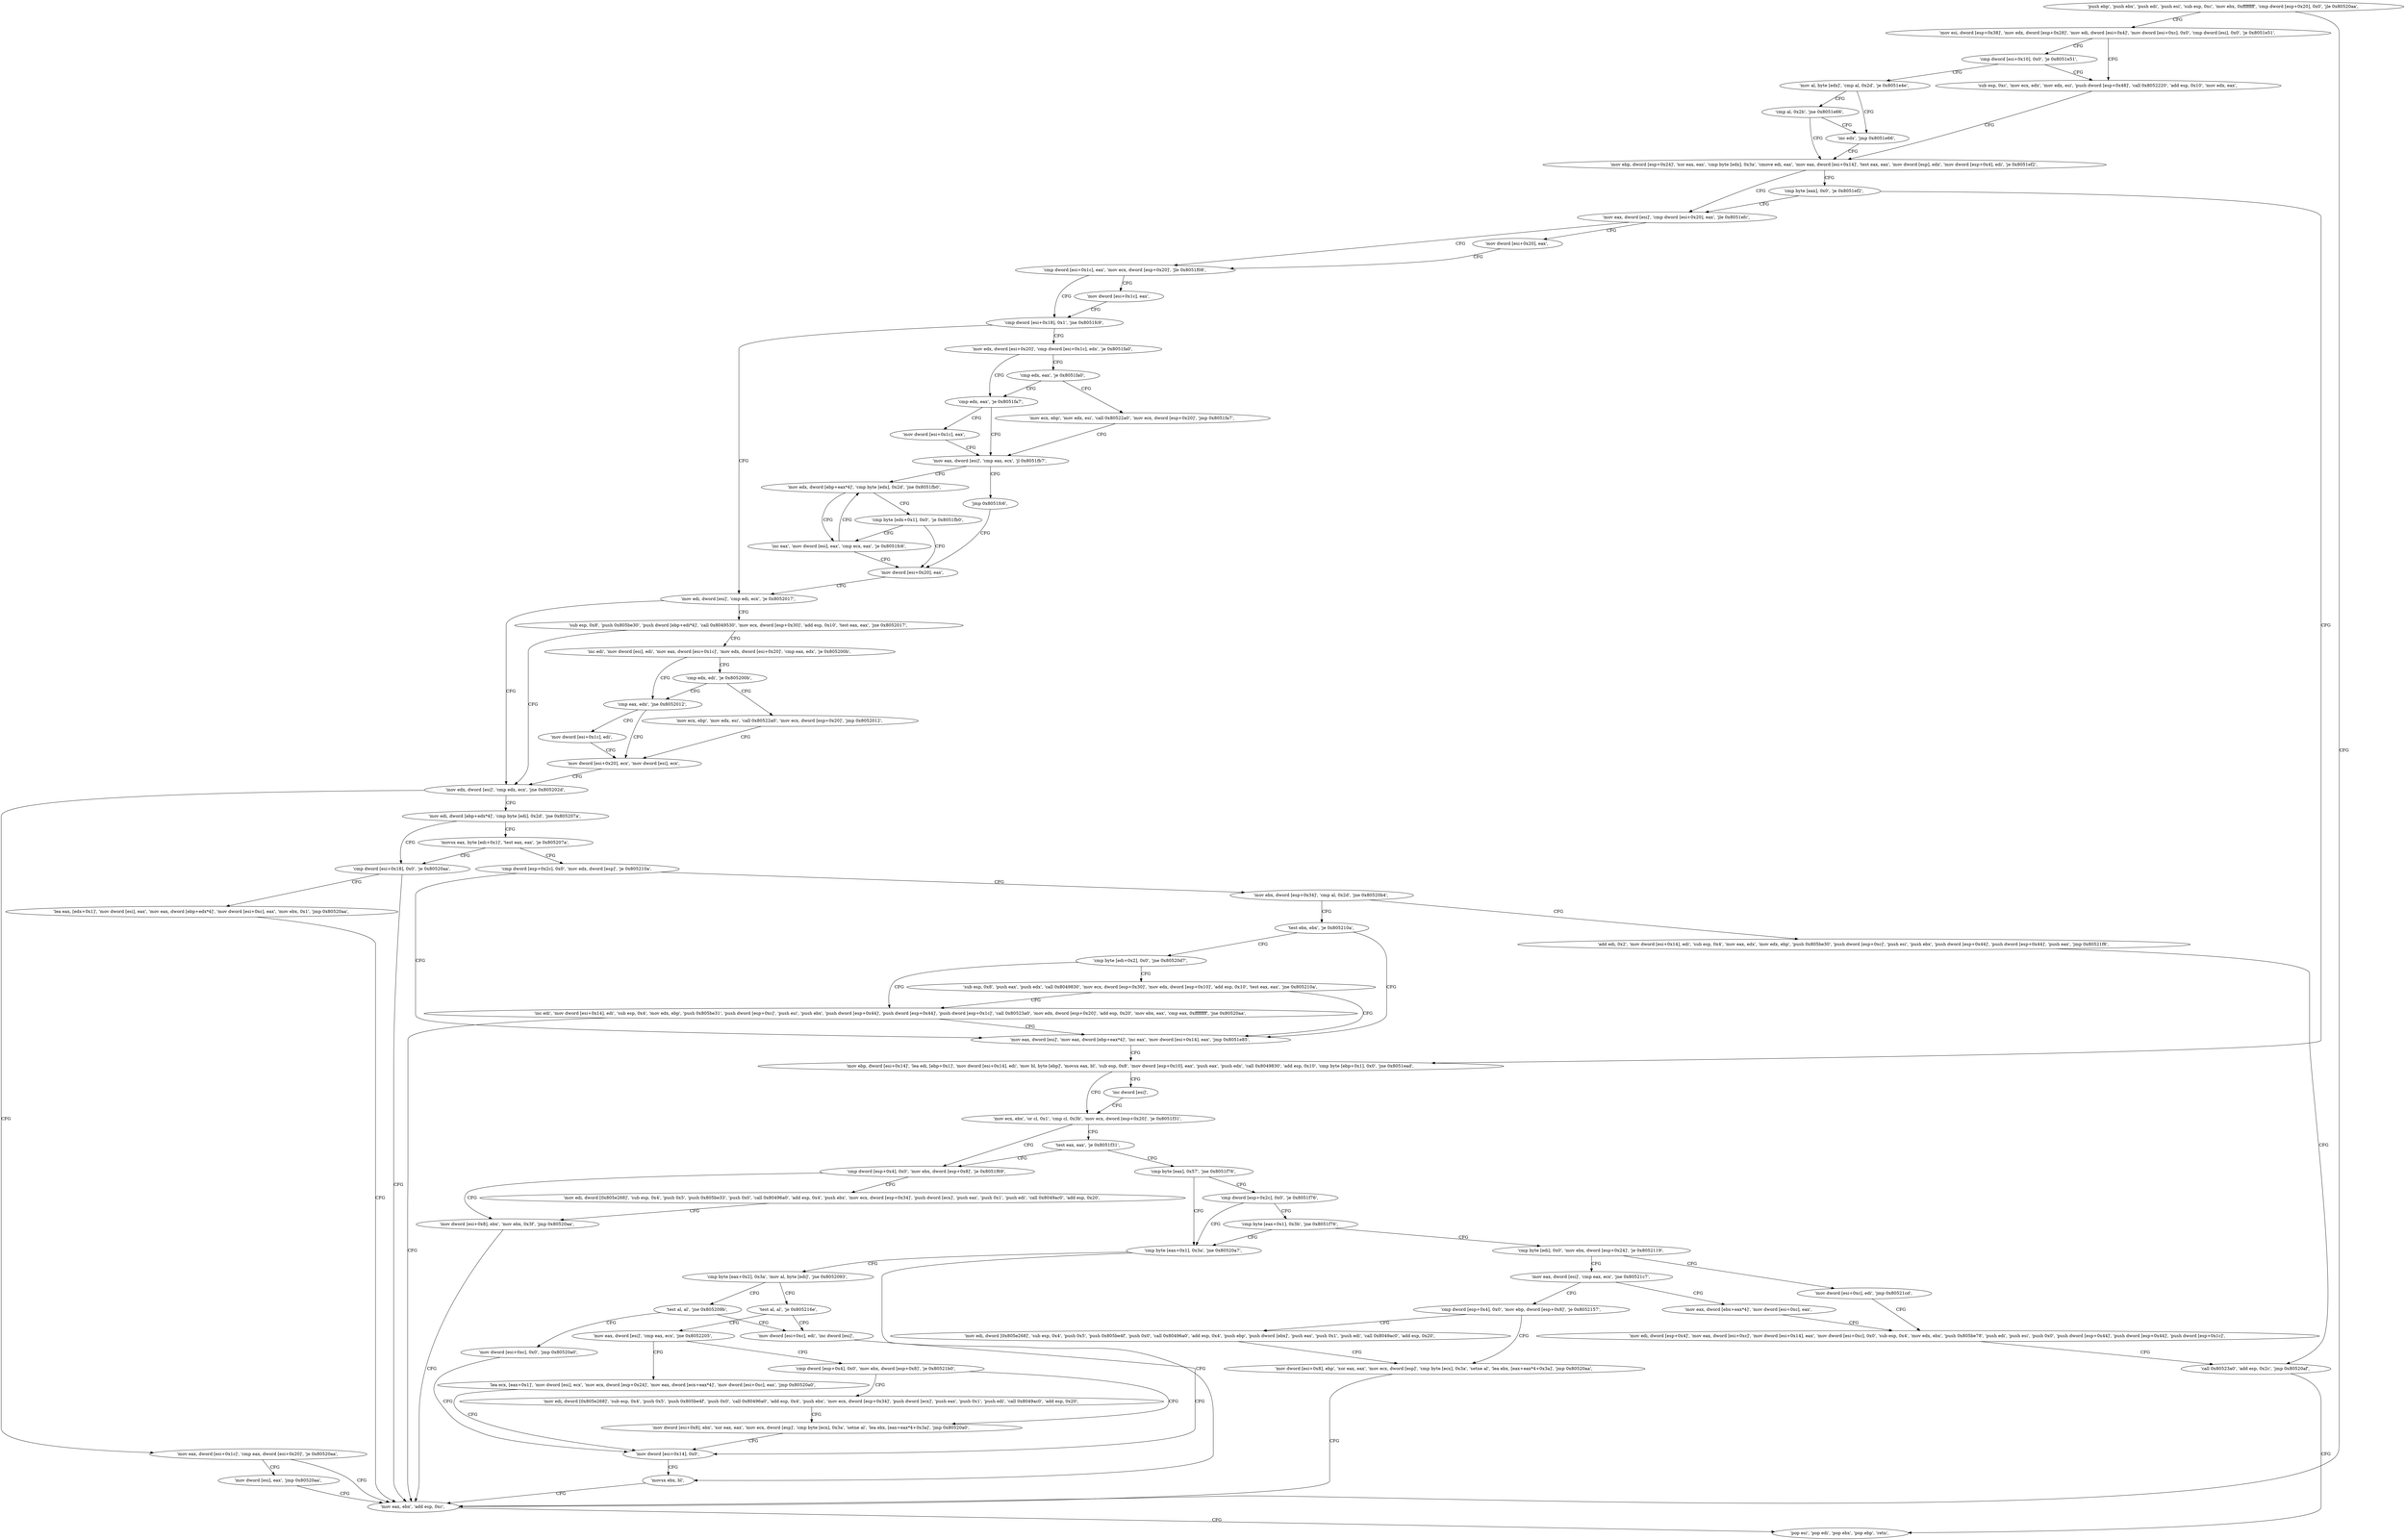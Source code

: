 digraph "func" {
"134553104" [label = "'push ebp', 'push ebx', 'push edi', 'push esi', 'sub esp, 0xc', 'mov ebx, 0xffffffff', 'cmp dword [esp+0x20], 0x0', 'jle 0x80520aa', " ]
"134553770" [label = "'mov eax, ebx', 'add esp, 0xc', " ]
"134553127" [label = "'mov esi, dword [esp+0x38]', 'mov edx, dword [esp+0x28]', 'mov edi, dword [esi+0x4]', 'mov dword [esi+0xc], 0x0', 'cmp dword [esi], 0x0', 'je 0x8051e51', " ]
"134553775" [label = "'pop esi', 'pop edi', 'pop ebx', 'pop ebp', 'retn', " ]
"134553169" [label = "'sub esp, 0xc', 'mov ecx, edx', 'mov edx, esi', 'push dword [esp+0x48]', 'call 0x8052220', 'add esp, 0x10', 'mov edx, eax', " ]
"134553150" [label = "'cmp dword [esi+0x10], 0x0', 'je 0x8051e51', " ]
"134553190" [label = "'mov ebp, dword [esp+0x24]', 'xor eax, eax', 'cmp byte [edx], 0x3a', 'cmove edi, eax', 'mov eax, dword [esi+0x14]', 'test eax, eax', 'mov dword [esp], edx', 'mov dword [esp+0x4], edi', 'je 0x8051ef2', " ]
"134553156" [label = "'mov al, byte [edx]', 'cmp al, 0x2d', 'je 0x8051e4e', " ]
"134553330" [label = "'mov eax, dword [esi]', 'cmp dword [esi+0x20], eax', 'jle 0x8051efc', " ]
"134553340" [label = "'cmp dword [esi+0x1c], eax', 'mov ecx, dword [esp+0x20]', 'jle 0x8051f08', " ]
"134553337" [label = "'mov dword [esi+0x20], eax', " ]
"134553216" [label = "'cmp byte [eax], 0x0', 'je 0x8051ef2', " ]
"134553221" [label = "'mov ebp, dword [esi+0x14]', 'lea edi, [ebp+0x1]', 'mov dword [esi+0x14], edi', 'mov bl, byte [ebp]', 'movsx eax, bl', 'sub esp, 0x8', 'mov dword [esp+0x10], eax', 'push eax', 'push edx', 'call 0x8049830', 'add esp, 0x10', 'cmp byte [ebp+0x1], 0x0', 'jne 0x8051ead', " ]
"134553166" [label = "'inc edx', 'jmp 0x8051e66', " ]
"134553162" [label = "'cmp al, 0x2b', 'jne 0x8051e66', " ]
"134553352" [label = "'cmp dword [esi+0x18], 0x1', 'jne 0x8051fc9', " ]
"134553349" [label = "'mov dword [esi+0x1c], eax', " ]
"134553261" [label = "'mov ecx, ebx', 'or cl, 0x1', 'cmp cl, 0x3b', 'mov ecx, dword [esp+0x20]', 'je 0x8051f31', " ]
"134553259" [label = "'inc dword [esi]', " ]
"134553545" [label = "'mov edi, dword [esi]', 'cmp edi, ecx', 'je 0x8052017', " ]
"134553362" [label = "'mov edx, dword [esi+0x20]', 'cmp dword [esi+0x1c], edx', 'je 0x8051fa0', " ]
"134553393" [label = "'cmp dword [esp+0x4], 0x0', 'mov ebx, dword [esp+0x8]', 'je 0x8051f69', " ]
"134553275" [label = "'test eax, eax', 'je 0x8051f31', " ]
"134553623" [label = "'mov edx, dword [esi]', 'cmp edx, ecx', 'jne 0x805202d', " ]
"134553551" [label = "'sub esp, 0x8', 'push 0x805be30', 'push dword [ebp+edi*4]', 'call 0x8049530', 'mov ecx, dword [esp+0x30]', 'add esp, 0x10', 'test eax, eax', 'jne 0x8052017', " ]
"134553504" [label = "'cmp edx, eax', 'je 0x8051fa7', " ]
"134553374" [label = "'cmp edx, eax', 'je 0x8051fa0', " ]
"134553449" [label = "'mov dword [esi+0x8], ebx', 'mov ebx, 0x3f', 'jmp 0x80520aa', " ]
"134553404" [label = "'mov edi, dword [0x805e268]', 'sub esp, 0x4', 'push 0x5', 'push 0x805be33', 'push 0x0', 'call 0x80496a0', 'add esp, 0x4', 'push ebx', 'mov ecx, dword [esp+0x34]', 'push dword [ecx]', 'push eax', 'push 0x1', 'push edi', 'call 0x8049ac0', 'add esp, 0x20', " ]
"134553279" [label = "'cmp byte [eax], 0x57', 'jne 0x8051f76', " ]
"134553645" [label = "'mov edi, dword [ebp+edx*4]', 'cmp byte [edi], 0x2d', 'jne 0x805207a', " ]
"134553629" [label = "'mov eax, dword [esi+0x1c]', 'cmp eax, dword [esi+0x20]', 'je 0x80520aa', " ]
"134553579" [label = "'inc edi', 'mov dword [esi], edi', 'mov eax, dword [esi+0x1c]', 'mov edx, dword [esi+0x20]', 'cmp eax, edx', 'je 0x805200b', " ]
"134553511" [label = "'mov eax, dword [esi]', 'cmp eax, ecx', 'jl 0x8051fb7', " ]
"134553508" [label = "'mov dword [esi+0x1c], eax', " ]
"134553378" [label = "'mov ecx, ebp', 'mov edx, esi', 'call 0x80522a0', 'mov ecx, dword [esp+0x20]', 'jmp 0x8051fa7', " ]
"134553462" [label = "'cmp byte [eax+0x1], 0x3a', 'jne 0x80520a7', " ]
"134553288" [label = "'cmp dword [esp+0x2c], 0x0', 'je 0x8051f76', " ]
"134553722" [label = "'cmp dword [esi+0x18], 0x0', 'je 0x80520aa', " ]
"134553654" [label = "'movsx eax, byte [edi+0x1]', 'test eax, eax', 'je 0x805207a', " ]
"134553641" [label = "'mov dword [esi], eax', 'jmp 0x80520aa', " ]
"134553611" [label = "'cmp eax, edx', 'jne 0x8052012', " ]
"134553592" [label = "'cmp edx, edi', 'je 0x805200b', " ]
"134553527" [label = "'mov edx, dword [ebp+eax*4]', 'cmp byte [edx], 0x2d', 'jne 0x8051fb0', " ]
"134553517" [label = "'jmp 0x8051fc6', " ]
"134553767" [label = "'movsx ebx, bl', " ]
"134553472" [label = "'cmp byte [eax+0x2], 0x3a', 'mov al, byte [edi]', 'jne 0x8052093', " ]
"134553299" [label = "'cmp byte [eax+0x1], 0x3b', 'jne 0x8051f76', " ]
"134553728" [label = "'lea eax, [edx+0x1]', 'mov dword [esi], eax', 'mov eax, dword [ebp+edx*4]', 'mov dword [esi+0xc], eax', 'mov ebx, 0x1', 'jmp 0x80520aa', " ]
"134553662" [label = "'cmp dword [esp+0x2c], 0x0', 'mov edx, dword [esp]', 'je 0x805210a', " ]
"134553618" [label = "'mov dword [esi+0x20], ecx', 'mov dword [esi], ecx', " ]
"134553615" [label = "'mov dword [esi+0x1c], edi', " ]
"134553596" [label = "'mov ecx, ebp', 'mov edx, esi', 'call 0x80522a0', 'mov ecx, dword [esp+0x20]', 'jmp 0x8052012', " ]
"134553520" [label = "'inc eax', 'mov dword [esi], eax', 'cmp ecx, eax', 'je 0x8051fc6', " ]
"134553536" [label = "'cmp byte [edx+0x1], 0x0', 'je 0x8051fb0', " ]
"134553542" [label = "'mov dword [esi+0x20], eax', " ]
"134553747" [label = "'test al, al', 'je 0x805216e', " ]
"134553484" [label = "'test al, al', 'jne 0x805209b', " ]
"134553309" [label = "'cmp byte [edi], 0x0', 'mov ebx, dword [esp+0x24]', 'je 0x8052119', " ]
"134553866" [label = "'mov eax, dword [esi]', 'mov eax, dword [ebp+eax*4]', 'inc eax', 'mov dword [esi+0x14], eax', 'jmp 0x8051e85', " ]
"134553676" [label = "'mov ebx, dword [esp+0x34]', 'cmp al, 0x2d', 'jne 0x80520b4', " ]
"134553966" [label = "'mov eax, dword [esi]', 'cmp eax, ecx', 'jne 0x8052205', " ]
"134553755" [label = "'mov dword [esi+0xc], edi', 'inc dword [esi]', " ]
"134553492" [label = "'mov dword [esi+0xc], 0x0', 'jmp 0x80520a0', " ]
"134553881" [label = "'mov eax, dword [esi]', 'cmp eax, ecx', 'jne 0x80521c7', " ]
"134553322" [label = "'mov dword [esi+0xc], edi', 'jmp 0x80521cd', " ]
"134553780" [label = "'test ebx, ebx', 'je 0x805210a', " ]
"134553684" [label = "'add edi, 0x2', 'mov dword [esi+0x14], edi', 'sub esp, 0x4', 'mov eax, edx', 'mov edx, ebp', 'push 0x805be30', 'push dword [esp+0xc]', 'push esi', 'push ebx', 'push dword [esp+0x44]', 'push dword [esp+0x44]', 'push eax', 'jmp 0x80521f8', " ]
"134554117" [label = "'lea ecx, [eax+0x1]', 'mov dword [esi], ecx', 'mov ecx, dword [esp+0x24]', 'mov eax, dword [ecx+eax*4]', 'mov dword [esi+0xc], eax', 'jmp 0x80520a0', " ]
"134553976" [label = "'cmp dword [esp+0x4], 0x0', 'mov ebx, dword [esp+0x8]', 'je 0x80521b0', " ]
"134553760" [label = "'mov dword [esi+0x14], 0x0', " ]
"134554055" [label = "'mov eax, dword [ebx+eax*4]', 'mov dword [esi+0xc], eax', " ]
"134553891" [label = "'cmp dword [esp+0x4], 0x0', 'mov ebp, dword [esp+0x8]', 'je 0x8052157', " ]
"134554061" [label = "'mov edi, dword [esp+0x4]', 'mov eax, dword [esi+0xc]', 'mov dword [esi+0x14], eax', 'mov dword [esi+0xc], 0x0', 'sub esp, 0x4', 'mov edx, ebx', 'push 0x805be78', 'push edi', 'push esi', 'push 0x0', 'push dword [esp+0x44]', 'push dword [esp+0x44]', 'push dword [esp+0x1c]', " ]
"134553784" [label = "'cmp byte [edi+0x2], 0x0', 'jne 0x80520d7', " ]
"134554104" [label = "'call 0x80523a0', 'add esp, 0x2c', 'jmp 0x80520af', " ]
"134554032" [label = "'mov dword [esi+0x8], ebx', 'xor eax, eax', 'mov ecx, dword [esp]', 'cmp byte [ecx], 0x3a', 'setne al', 'lea ebx, [eax+eax*4+0x3a]', 'jmp 0x80520a0', " ]
"134553987" [label = "'mov edi, dword [0x805e268]', 'sub esp, 0x4', 'push 0x5', 'push 0x805be4f', 'push 0x0', 'call 0x80496a0', 'add esp, 0x4', 'push ebx', 'mov ecx, dword [esp+0x34]', 'push dword [ecx]', 'push eax', 'push 0x1', 'push edi', 'call 0x8049ac0', 'add esp, 0x20', " ]
"134553943" [label = "'mov dword [esi+0x8], ebp', 'xor eax, eax', 'mov ecx, dword [esp]', 'cmp byte [ecx], 0x3a', 'setne al', 'lea ebx, [eax+eax*4+0x3a]', 'jmp 0x80520aa', " ]
"134553902" [label = "'mov edi, dword [0x805e268]', 'sub esp, 0x4', 'push 0x5', 'push 0x805be4f', 'push 0x0', 'call 0x80496a0', 'add esp, 0x4', 'push ebp', 'push dword [ebx]', 'push eax', 'push 0x1', 'push edi', 'call 0x8049ac0', 'add esp, 0x20', " ]
"134553815" [label = "'inc edi', 'mov dword [esi+0x14], edi', 'sub esp, 0x4', 'mov edx, ebp', 'push 0x805be31', 'push dword [esp+0xc]', 'push esi', 'push ebx', 'push dword [esp+0x44]', 'push dword [esp+0x44]', 'push dword [esp+0x1c]', 'call 0x80523a0', 'mov edx, dword [esp+0x20]', 'add esp, 0x20', 'mov ebx, eax', 'cmp eax, 0xffffffff', 'jne 0x80520aa', " ]
"134553790" [label = "'sub esp, 0x8', 'push eax', 'push edx', 'call 0x8049830', 'mov ecx, dword [esp+0x30]', 'mov edx, dword [esp+0x10]', 'add esp, 0x10', 'test eax, eax', 'jne 0x805210a', " ]
"134553104" -> "134553770" [ label = "CFG" ]
"134553104" -> "134553127" [ label = "CFG" ]
"134553770" -> "134553775" [ label = "CFG" ]
"134553127" -> "134553169" [ label = "CFG" ]
"134553127" -> "134553150" [ label = "CFG" ]
"134553169" -> "134553190" [ label = "CFG" ]
"134553150" -> "134553169" [ label = "CFG" ]
"134553150" -> "134553156" [ label = "CFG" ]
"134553190" -> "134553330" [ label = "CFG" ]
"134553190" -> "134553216" [ label = "CFG" ]
"134553156" -> "134553166" [ label = "CFG" ]
"134553156" -> "134553162" [ label = "CFG" ]
"134553330" -> "134553340" [ label = "CFG" ]
"134553330" -> "134553337" [ label = "CFG" ]
"134553340" -> "134553352" [ label = "CFG" ]
"134553340" -> "134553349" [ label = "CFG" ]
"134553337" -> "134553340" [ label = "CFG" ]
"134553216" -> "134553330" [ label = "CFG" ]
"134553216" -> "134553221" [ label = "CFG" ]
"134553221" -> "134553261" [ label = "CFG" ]
"134553221" -> "134553259" [ label = "CFG" ]
"134553166" -> "134553190" [ label = "CFG" ]
"134553162" -> "134553190" [ label = "CFG" ]
"134553162" -> "134553166" [ label = "CFG" ]
"134553352" -> "134553545" [ label = "CFG" ]
"134553352" -> "134553362" [ label = "CFG" ]
"134553349" -> "134553352" [ label = "CFG" ]
"134553261" -> "134553393" [ label = "CFG" ]
"134553261" -> "134553275" [ label = "CFG" ]
"134553259" -> "134553261" [ label = "CFG" ]
"134553545" -> "134553623" [ label = "CFG" ]
"134553545" -> "134553551" [ label = "CFG" ]
"134553362" -> "134553504" [ label = "CFG" ]
"134553362" -> "134553374" [ label = "CFG" ]
"134553393" -> "134553449" [ label = "CFG" ]
"134553393" -> "134553404" [ label = "CFG" ]
"134553275" -> "134553393" [ label = "CFG" ]
"134553275" -> "134553279" [ label = "CFG" ]
"134553623" -> "134553645" [ label = "CFG" ]
"134553623" -> "134553629" [ label = "CFG" ]
"134553551" -> "134553623" [ label = "CFG" ]
"134553551" -> "134553579" [ label = "CFG" ]
"134553504" -> "134553511" [ label = "CFG" ]
"134553504" -> "134553508" [ label = "CFG" ]
"134553374" -> "134553504" [ label = "CFG" ]
"134553374" -> "134553378" [ label = "CFG" ]
"134553449" -> "134553770" [ label = "CFG" ]
"134553404" -> "134553449" [ label = "CFG" ]
"134553279" -> "134553462" [ label = "CFG" ]
"134553279" -> "134553288" [ label = "CFG" ]
"134553645" -> "134553722" [ label = "CFG" ]
"134553645" -> "134553654" [ label = "CFG" ]
"134553629" -> "134553770" [ label = "CFG" ]
"134553629" -> "134553641" [ label = "CFG" ]
"134553579" -> "134553611" [ label = "CFG" ]
"134553579" -> "134553592" [ label = "CFG" ]
"134553511" -> "134553527" [ label = "CFG" ]
"134553511" -> "134553517" [ label = "CFG" ]
"134553508" -> "134553511" [ label = "CFG" ]
"134553378" -> "134553511" [ label = "CFG" ]
"134553462" -> "134553767" [ label = "CFG" ]
"134553462" -> "134553472" [ label = "CFG" ]
"134553288" -> "134553462" [ label = "CFG" ]
"134553288" -> "134553299" [ label = "CFG" ]
"134553722" -> "134553770" [ label = "CFG" ]
"134553722" -> "134553728" [ label = "CFG" ]
"134553654" -> "134553722" [ label = "CFG" ]
"134553654" -> "134553662" [ label = "CFG" ]
"134553641" -> "134553770" [ label = "CFG" ]
"134553611" -> "134553618" [ label = "CFG" ]
"134553611" -> "134553615" [ label = "CFG" ]
"134553592" -> "134553611" [ label = "CFG" ]
"134553592" -> "134553596" [ label = "CFG" ]
"134553527" -> "134553520" [ label = "CFG" ]
"134553527" -> "134553536" [ label = "CFG" ]
"134553517" -> "134553542" [ label = "CFG" ]
"134553767" -> "134553770" [ label = "CFG" ]
"134553472" -> "134553747" [ label = "CFG" ]
"134553472" -> "134553484" [ label = "CFG" ]
"134553299" -> "134553462" [ label = "CFG" ]
"134553299" -> "134553309" [ label = "CFG" ]
"134553728" -> "134553770" [ label = "CFG" ]
"134553662" -> "134553866" [ label = "CFG" ]
"134553662" -> "134553676" [ label = "CFG" ]
"134553618" -> "134553623" [ label = "CFG" ]
"134553615" -> "134553618" [ label = "CFG" ]
"134553596" -> "134553618" [ label = "CFG" ]
"134553520" -> "134553542" [ label = "CFG" ]
"134553520" -> "134553527" [ label = "CFG" ]
"134553536" -> "134553520" [ label = "CFG" ]
"134553536" -> "134553542" [ label = "CFG" ]
"134553542" -> "134553545" [ label = "CFG" ]
"134553747" -> "134553966" [ label = "CFG" ]
"134553747" -> "134553755" [ label = "CFG" ]
"134553484" -> "134553755" [ label = "CFG" ]
"134553484" -> "134553492" [ label = "CFG" ]
"134553309" -> "134553881" [ label = "CFG" ]
"134553309" -> "134553322" [ label = "CFG" ]
"134553866" -> "134553221" [ label = "CFG" ]
"134553676" -> "134553780" [ label = "CFG" ]
"134553676" -> "134553684" [ label = "CFG" ]
"134553966" -> "134554117" [ label = "CFG" ]
"134553966" -> "134553976" [ label = "CFG" ]
"134553755" -> "134553760" [ label = "CFG" ]
"134553492" -> "134553760" [ label = "CFG" ]
"134553881" -> "134554055" [ label = "CFG" ]
"134553881" -> "134553891" [ label = "CFG" ]
"134553322" -> "134554061" [ label = "CFG" ]
"134553780" -> "134553866" [ label = "CFG" ]
"134553780" -> "134553784" [ label = "CFG" ]
"134553684" -> "134554104" [ label = "CFG" ]
"134554117" -> "134553760" [ label = "CFG" ]
"134553976" -> "134554032" [ label = "CFG" ]
"134553976" -> "134553987" [ label = "CFG" ]
"134553760" -> "134553767" [ label = "CFG" ]
"134554055" -> "134554061" [ label = "CFG" ]
"134553891" -> "134553943" [ label = "CFG" ]
"134553891" -> "134553902" [ label = "CFG" ]
"134554061" -> "134554104" [ label = "CFG" ]
"134553784" -> "134553815" [ label = "CFG" ]
"134553784" -> "134553790" [ label = "CFG" ]
"134554104" -> "134553775" [ label = "CFG" ]
"134554032" -> "134553760" [ label = "CFG" ]
"134553987" -> "134554032" [ label = "CFG" ]
"134553943" -> "134553770" [ label = "CFG" ]
"134553902" -> "134553943" [ label = "CFG" ]
"134553815" -> "134553770" [ label = "CFG" ]
"134553815" -> "134553866" [ label = "CFG" ]
"134553790" -> "134553866" [ label = "CFG" ]
"134553790" -> "134553815" [ label = "CFG" ]
}
